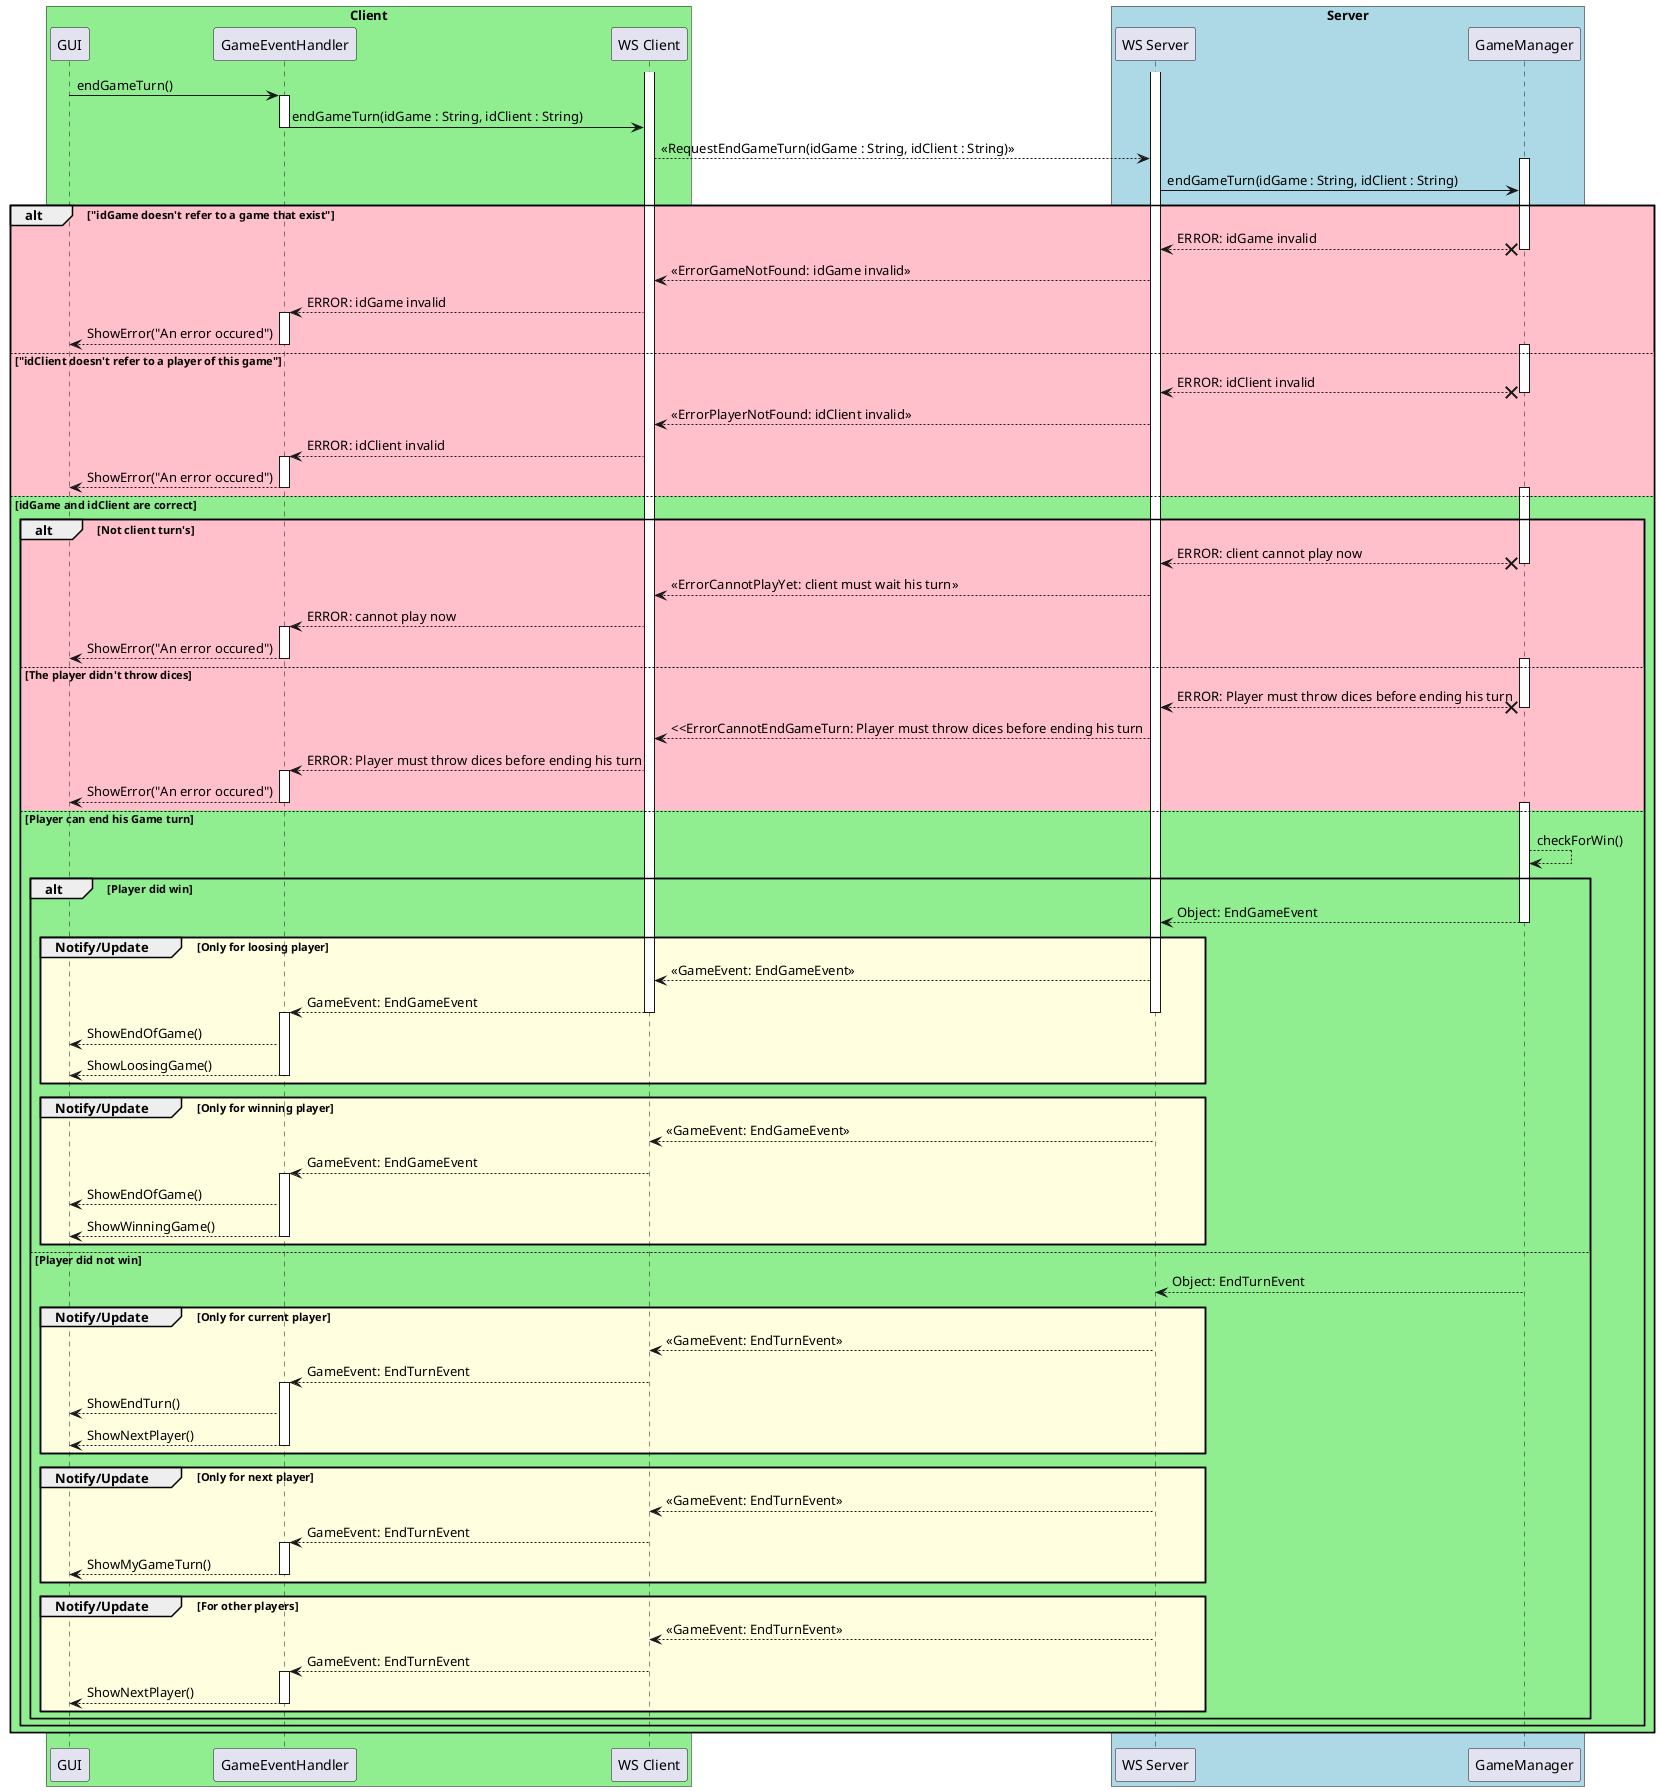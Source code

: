 @startuml


box "Client" #LightGreen
  participant "GUI" as GUI
  participant "GameEventHandler" as GameEventHandler
  participant "WS Client" as WSClient
end box

box "Server" #LightBlue
  participant "WS Server" as WSServer
  participant "GameManager" as GameManager
end box


activate WSClient
activate WSServer


GUI -> GameEventHandler : endGameTurn()
activate GameEventHandler

GameEventHandler -> WSClient : endGameTurn(idGame : String, idClient : String)
deactivate GameEventHandler

WSClient --> WSServer : <<RequestEndGameTurn(idGame : String, idClient : String)>>

activate GameManager
WSServer -> GameManager : endGameTurn(idGame : String, idClient : String)


alt #Pink "idGame doesn't refer to a game that exist"
  GameManager x--> WSServer : ERROR: idGame invalid
  deactivate GameManager
  
  WSServer --> WSClient : <<ErrorGameNotFound: idGame invalid>>

  WSClient --> GameEventHandler : ERROR: idGame invalid
  activate GameEventHandler

  GameEventHandler --> GUI : ShowError("An error occured")
  deactivate GameEventHandler


else #Pink "idClient doesn't refer to a player of this game"
  activate GameManager

  GameManager x--> WSServer : ERROR: idClient invalid
  deactivate GameManager
  
  WSServer --> WSClient : <<ErrorPlayerNotFound: idClient invalid>>

  WSClient --> GameEventHandler : ERROR: idClient invalid
  activate GameEventHandler

  GameEventHandler --> GUI : ShowError("An error occured")
  deactivate GameEventHandler


else #LightGreen idGame and idClient are correct
  
  
  alt #Pink Not client turn's

    activate GameManager

    GameManager x--> WSServer : ERROR: client cannot play now
    deactivate GameManager
    
    WSServer --> WSClient : <<ErrorCannotPlayYet: client must wait his turn>>
  
    WSClient --> GameEventHandler : ERROR: cannot play now
    activate GameEventHandler
  
    GameEventHandler --> GUI : ShowError("An error occured")
    deactivate GameEventHandler
  
    
  else #Pink The player didn't throw dices

    activate GameManager

    GameManager x--> WSServer : ERROR: Player must throw dices before ending his turn
    deactivate GameManager
    
    WSServer --> WSClient : <<ErrorCannotEndGameTurn: Player must throw dices before ending his turn
  
    WSClient --> GameEventHandler : ERROR: Player must throw dices before ending his turn
    activate GameEventHandler
  
    GameEventHandler --> GUI : ShowError("An error occured")
    deactivate GameEventHandler
    
    
  else #LightGreen Player can end his Game turn
    
    activate GameManager

    GameManager --> GameManager : checkForWin()

    alt #LightGreen Player did win
          GameManager --> WSServer : Object: EndGameEvent

          deactivate GameManager

          group #LightYellow Notify/Update [Only for loosing player]
            WSServer --> WSClient : <<GameEvent: EndGameEvent>>
            WSClient --> GameEventHandler : GameEvent: EndGameEvent
            deactivate WSServer
            deactivate WSClient
            activate GameEventHandler

            GameEventHandler --> GUI : ShowEndOfGame()
            GameEventHandler --> GUI : ShowLoosingGame()
            deactivate GameEventHandler
          end

          group #LightYellow Notify/Update [Only for winning player]
            WSServer --> WSClient : <<GameEvent: EndGameEvent>>
            WSClient --> GameEventHandler : GameEvent: EndGameEvent
            deactivate WSServer
            deactivate WSClient
            activate GameEventHandler

            GameEventHandler --> GUI : ShowEndOfGame()
            GameEventHandler --> GUI : ShowWinningGame()
            deactivate GameEventHandler
          end

    else #LightGreen Player did not win
      activate GameManager
      GameManager --> WSServer : Object: EndTurnEvent
      deactivate GameManager
      group #LightYellow Notify/Update [Only for current player]
        WSServer --> WSClient : <<GameEvent: EndTurnEvent>>
        WSClient --> GameEventHandler : GameEvent: EndTurnEvent
        activate GameEventHandler

        GameEventHandler --> GUI : ShowEndTurn()
        GameEventHandler --> GUI : ShowNextPlayer()
        deactivate GameEventHandler
      end

      group #LightYellow Notify/Update [Only for next player]
        WSServer --> WSClient : <<GameEvent: EndTurnEvent>>
        WSClient --> GameEventHandler : GameEvent: EndTurnEvent
        activate GameEventHandler

        GameEventHandler --> GUI : ShowMyGameTurn()
        deactivate GameEventHandler
      end

      group #LightYellow Notify/Update [For other players]
        WSServer --> WSClient : <<GameEvent: EndTurnEvent>>
        WSClient --> GameEventHandler : GameEvent: EndTurnEvent
        activate GameEventHandler

        GameEventHandler --> GUI : ShowNextPlayer()
        deactivate GameEventHandler
      end
    end
  end
end

@enduml